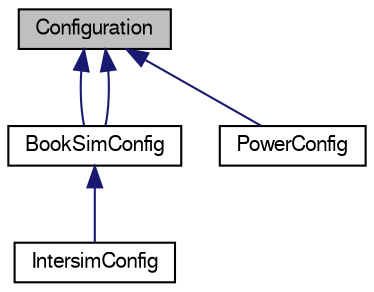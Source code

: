digraph G
{
  bgcolor="transparent";
  edge [fontname="FreeSans",fontsize="10",labelfontname="FreeSans",labelfontsize="10"];
  node [fontname="FreeSans",fontsize="10",shape=record];
  Node1 [label="Configuration",height=0.2,width=0.4,color="black", fillcolor="grey75", style="filled" fontcolor="black"];
  Node1 -> Node2 [dir=back,color="midnightblue",fontsize="10",style="solid",fontname="FreeSans"];
  Node2 [label="BookSimConfig",height=0.2,width=0.4,color="black",URL="$classBookSimConfig.html"];
  Node2 -> Node3 [dir=back,color="midnightblue",fontsize="10",style="solid",fontname="FreeSans"];
  Node3 [label="IntersimConfig",height=0.2,width=0.4,color="black",URL="$classIntersimConfig.html"];
  Node1 -> Node2 [dir=back,color="midnightblue",fontsize="10",style="solid",fontname="FreeSans"];
  Node1 -> Node4 [dir=back,color="midnightblue",fontsize="10",style="solid",fontname="FreeSans"];
  Node4 [label="PowerConfig",height=0.2,width=0.4,color="black",URL="$classPowerConfig.html"];
}
